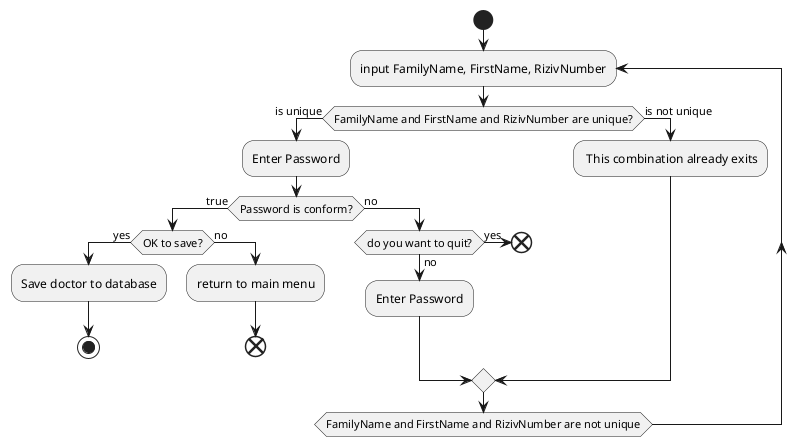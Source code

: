@startuml
'https://plantuml.com/activity-diagram-beta

start
repeat :input FamilyName, FirstName, RizivNumber;

    if (FamilyName and FirstName and RizivNumber are unique?) then (is unique)
        :Enter Password;

            if (Password is conform?) then (true)


                if (OK to save?) then (yes)

                    :Save doctor to database;
                    stop

                else (no)
                :return to main menu;
                end

                endif

            else (no)

                if (do you want to quit?) then (yes)
                    end;
                else (no)
                :Enter Password;
                endif
            endif

    else (is not unique)
        : This combination already exits;
    endif

repeat while (FamilyName and FirstName and RizivNumber are not unique)


















@enduml
